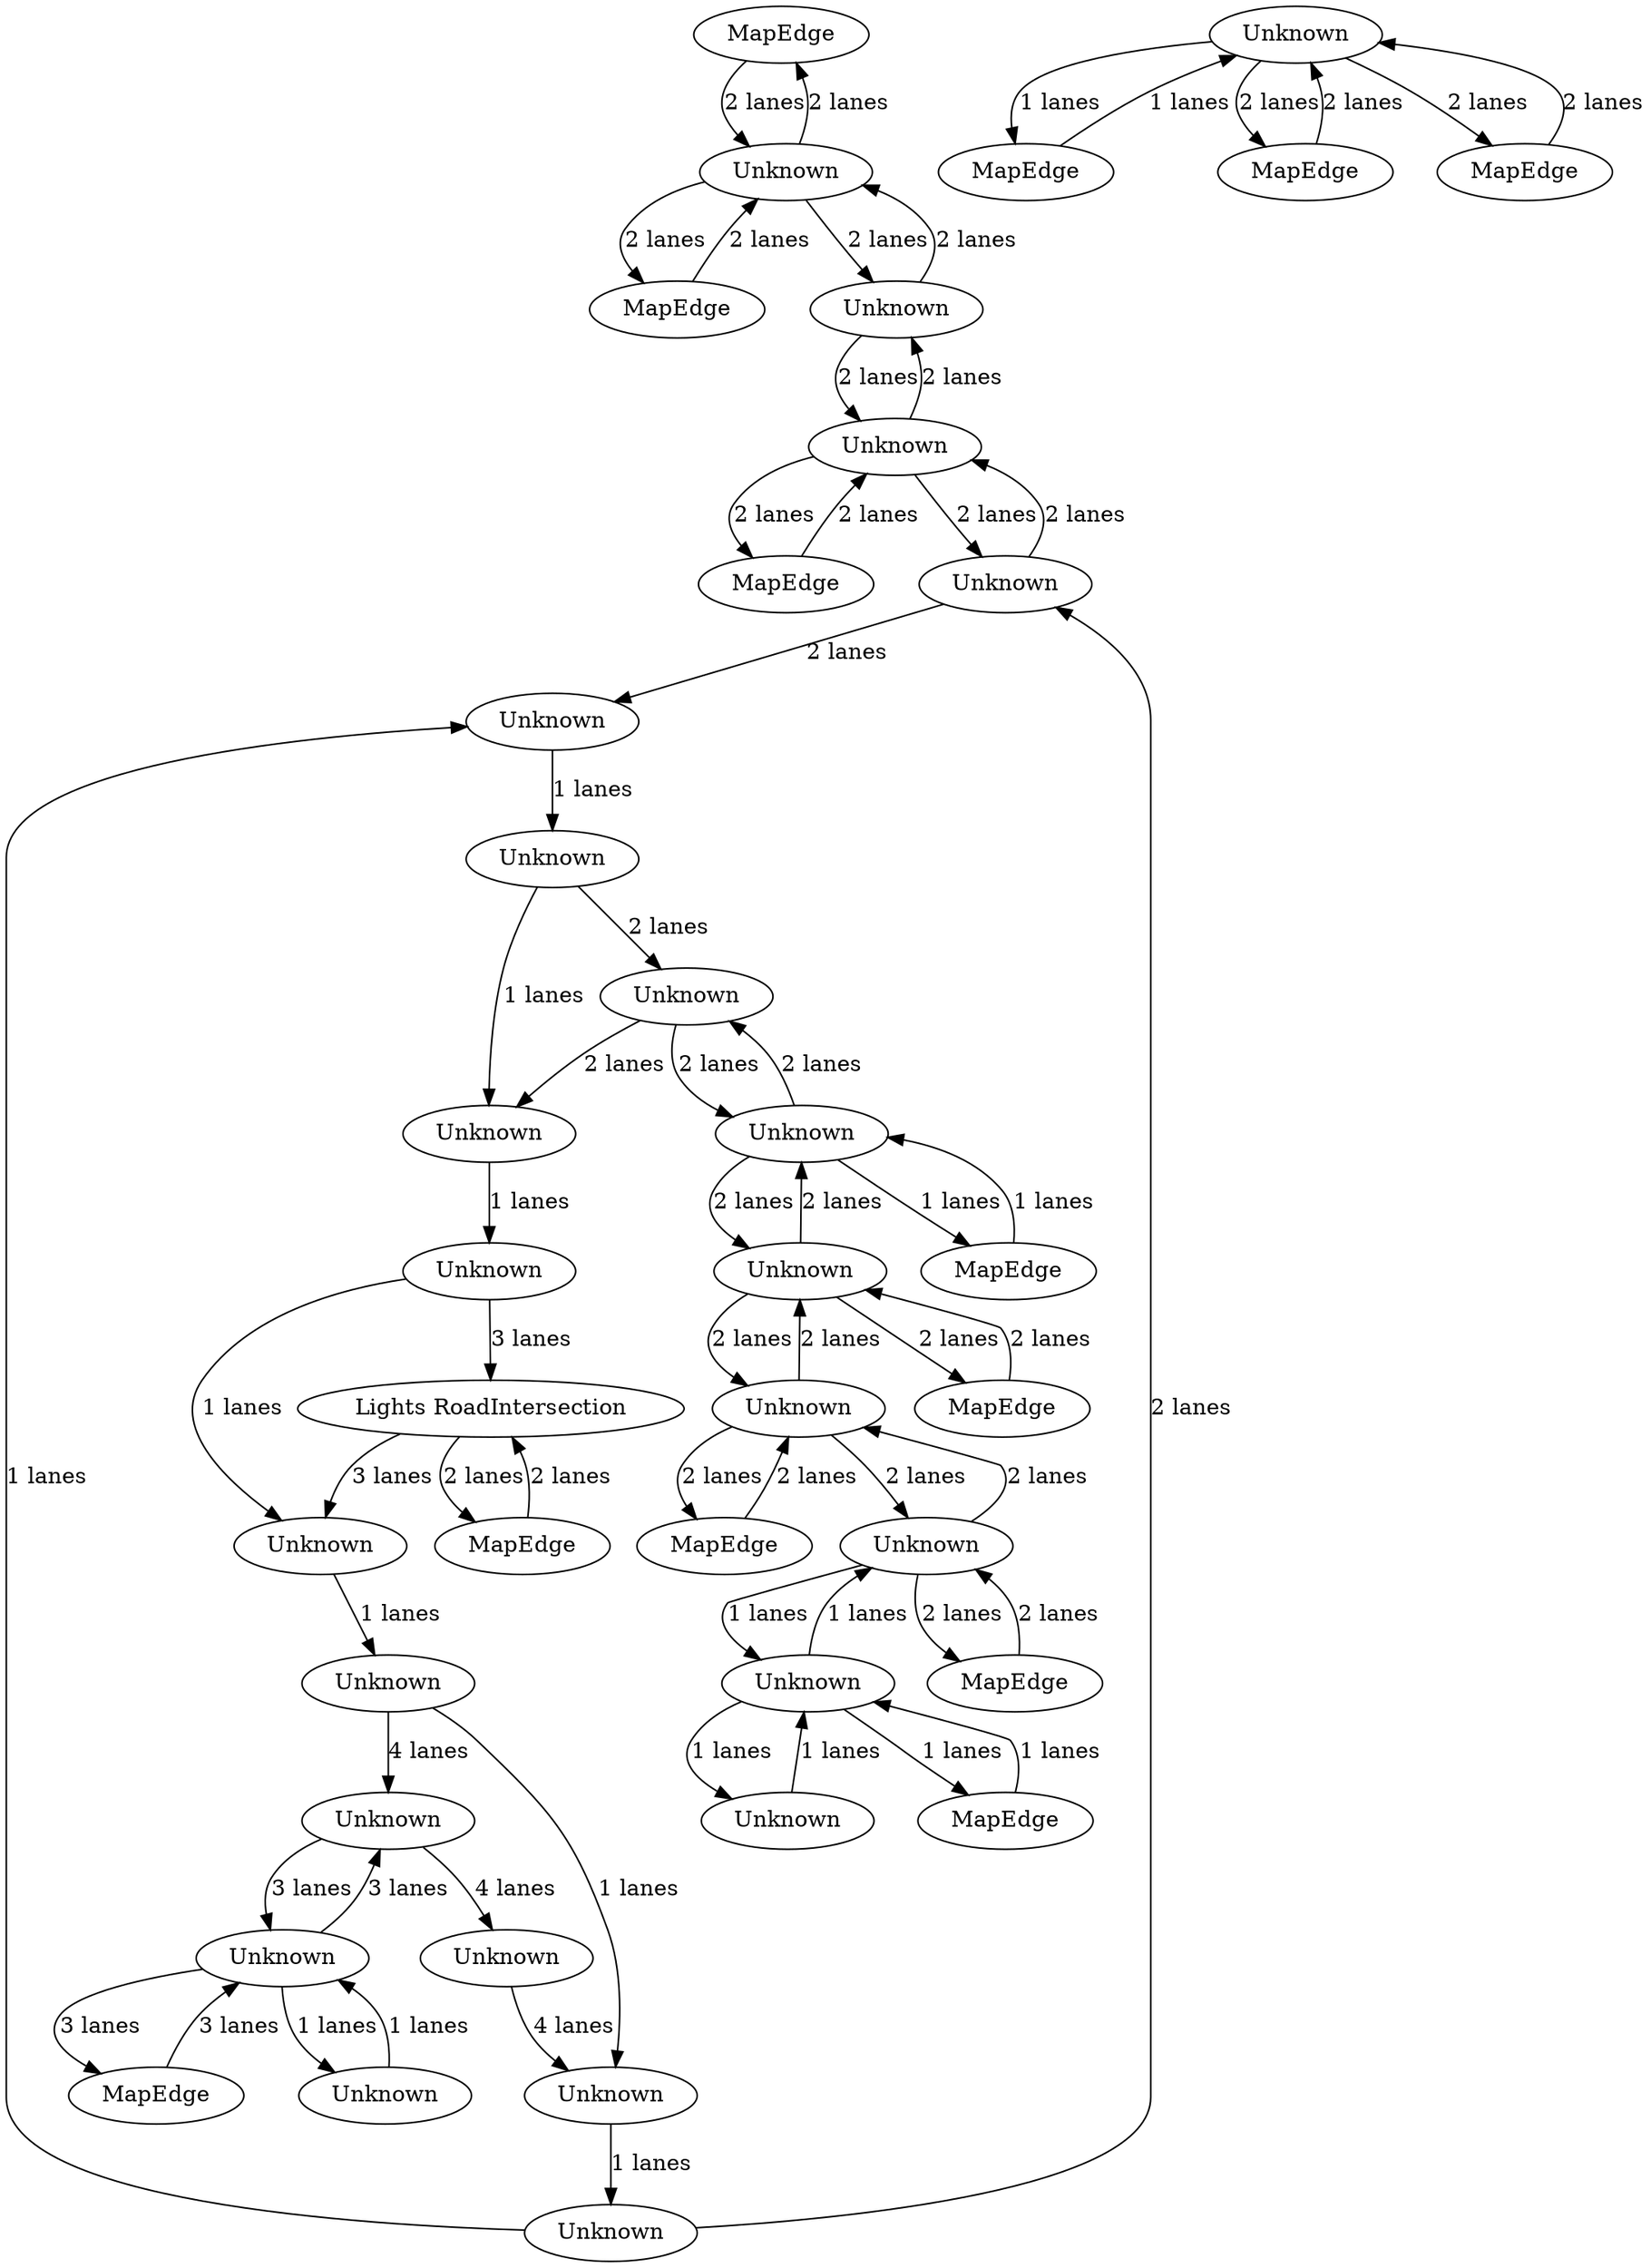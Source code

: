 digraph {
    0 [ label = "MapEdge" ]
    1 [ label = "MapEdge" ]
    2 [ label = "MapEdge" ]
    3 [ label = "Unknown" ]
    4 [ label = "MapEdge" ]
    5 [ label = "MapEdge" ]
    6 [ label = "Unknown" ]
    7 [ label = "Unknown" ]
    8 [ label = "Unknown" ]
    9 [ label = "Unknown" ]
    10 [ label = "Unknown" ]
    11 [ label = "Unknown" ]
    12 [ label = "Unknown" ]
    13 [ label = "Unknown" ]
    14 [ label = "Unknown" ]
    15 [ label = "Unknown" ]
    16 [ label = "Unknown" ]
    17 [ label = "Unknown" ]
    18 [ label = "Unknown" ]
    19 [ label = "Unknown" ]
    20 [ label = "Unknown" ]
    21 [ label = "Lights RoadIntersection" ]
    22 [ label = "Unknown" ]
    23 [ label = "Unknown" ]
    24 [ label = "Unknown" ]
    25 [ label = "Unknown" ]
    26 [ label = "Unknown" ]
    27 [ label = "Unknown" ]
    28 [ label = "Unknown" ]
    29 [ label = "Unknown" ]
    30 [ label = "MapEdge" ]
    31 [ label = "MapEdge" ]
    32 [ label = "MapEdge" ]
    33 [ label = "MapEdge" ]
    34 [ label = "MapEdge" ]
    35 [ label = "MapEdge" ]
    36 [ label = "MapEdge" ]
    37 [ label = "MapEdge" ]
    12 -> 14 [ label = "4 lanes" ]
    36 -> 27 [ label = "2 lanes" ]
    27 -> 36 [ label = "2 lanes" ]
    27 -> 35 [ label = "2 lanes" ]
    35 -> 27 [ label = "2 lanes" ]
    24 -> 34 [ label = "2 lanes" ]
    34 -> 24 [ label = "2 lanes" ]
    25 -> 5 [ label = "2 lanes" ]
    5 -> 25 [ label = "2 lanes" ]
    4 -> 8 [ label = "2 lanes" ]
    8 -> 4 [ label = "2 lanes" ]
    8 -> 9 [ label = "2 lanes" ]
    9 -> 8 [ label = "2 lanes" ]
    24 -> 23 [ label = "2 lanes" ]
    23 -> 24 [ label = "2 lanes" ]
    23 -> 22 [ label = "2 lanes" ]
    22 -> 23 [ label = "2 lanes" ]
    25 -> 24 [ label = "2 lanes" ]
    24 -> 25 [ label = "2 lanes" ]
    23 -> 30 [ label = "1 lanes" ]
    30 -> 23 [ label = "1 lanes" ]
    21 -> 33 [ label = "2 lanes" ]
    33 -> 21 [ label = "2 lanes" ]
    13 -> 15 [ label = "1 lanes" ]
    15 -> 18 [ label = "1 lanes" ]
    18 -> 20 [ label = "1 lanes" ]
    20 -> 19 [ label = "1 lanes" ]
    19 -> 17 [ label = "1 lanes" ]
    17 -> 16 [ label = "1 lanes" ]
    16 -> 14 [ label = "1 lanes" ]
    14 -> 13 [ label = "1 lanes" ]
    37 -> 26 [ label = "2 lanes" ]
    26 -> 37 [ label = "2 lanes" ]
    26 -> 25 [ label = "2 lanes" ]
    25 -> 26 [ label = "2 lanes" ]
    7 -> 11 [ label = "1 lanes" ]
    11 -> 7 [ label = "1 lanes" ]
    28 -> 29 [ label = "1 lanes" ]
    29 -> 28 [ label = "1 lanes" ]
    32 -> 28 [ label = "1 lanes" ]
    28 -> 32 [ label = "1 lanes" ]
    28 -> 26 [ label = "1 lanes" ]
    26 -> 28 [ label = "1 lanes" ]
    6 -> 8 [ label = "2 lanes" ]
    8 -> 6 [ label = "2 lanes" ]
    10 -> 7 [ label = "3 lanes" ]
    7 -> 10 [ label = "3 lanes" ]
    7 -> 2 [ label = "3 lanes" ]
    2 -> 7 [ label = "3 lanes" ]
    1 -> 3 [ label = "2 lanes" ]
    3 -> 1 [ label = "2 lanes" ]
    3 -> 6 [ label = "2 lanes" ]
    6 -> 3 [ label = "2 lanes" ]
    0 -> 3 [ label = "2 lanes" ]
    3 -> 0 [ label = "2 lanes" ]
    16 -> 10 [ label = "4 lanes" ]
    22 -> 20 [ label = "2 lanes" ]
    9 -> 15 [ label = "2 lanes" ]
    21 -> 17 [ label = "3 lanes" ]
    19 -> 21 [ label = "3 lanes" ]
    18 -> 22 [ label = "2 lanes" ]
    13 -> 9 [ label = "2 lanes" ]
    31 -> 27 [ label = "1 lanes" ]
    27 -> 31 [ label = "1 lanes" ]
    10 -> 12 [ label = "4 lanes" ]
}
